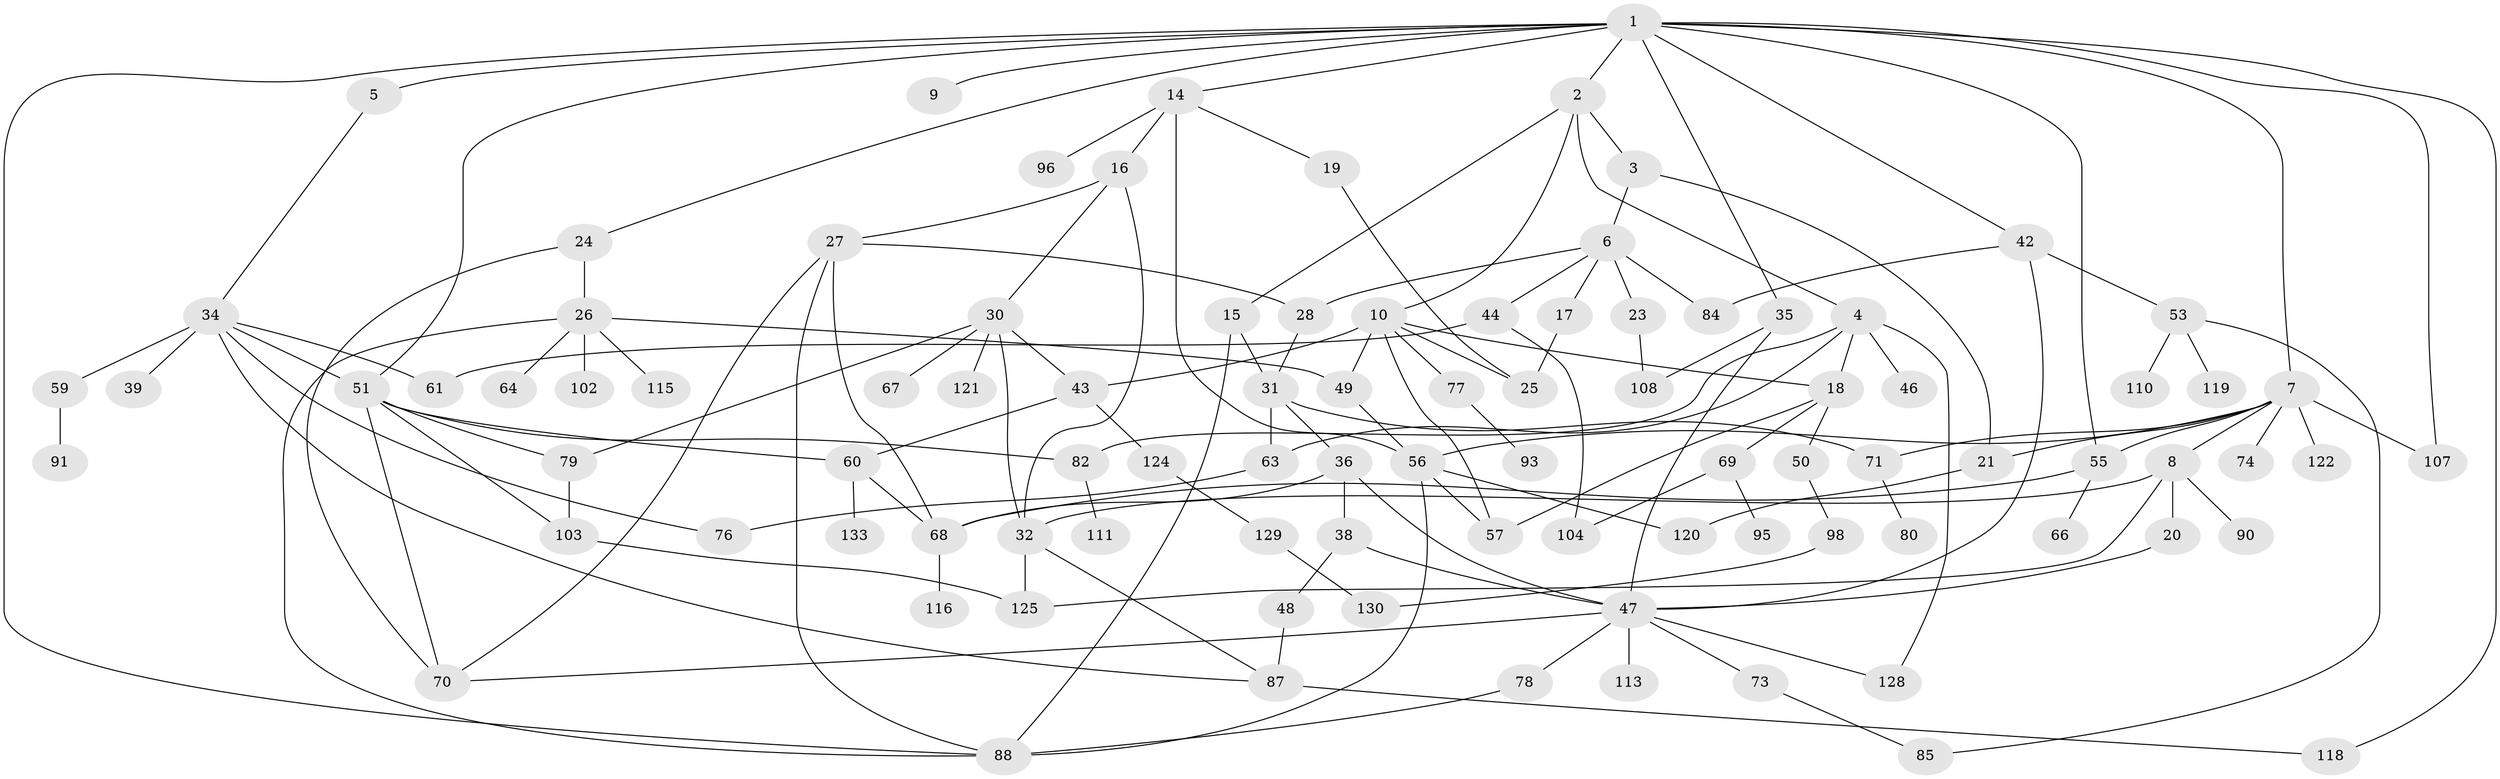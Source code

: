 // Generated by graph-tools (version 1.1) at 2025/51/02/27/25 19:51:40]
// undirected, 95 vertices, 146 edges
graph export_dot {
graph [start="1"]
  node [color=gray90,style=filled];
  1 [super="+12"];
  2;
  3;
  4 [super="+11"];
  5;
  6 [super="+13"];
  7 [super="+62"];
  8 [super="+22"];
  9;
  10 [super="+41"];
  14;
  15;
  16 [super="+29"];
  17;
  18 [super="+134"];
  19 [super="+40"];
  20;
  21 [super="+123"];
  23 [super="+33"];
  24;
  25 [super="+45"];
  26 [super="+112"];
  27 [super="+75"];
  28;
  30 [super="+37"];
  31 [super="+99"];
  32 [super="+127"];
  34 [super="+65"];
  35 [super="+52"];
  36 [super="+83"];
  38;
  39;
  42 [super="+86"];
  43 [super="+81"];
  44 [super="+54"];
  46;
  47 [super="+58"];
  48;
  49;
  50;
  51 [super="+72"];
  53 [super="+89"];
  55;
  56 [super="+100"];
  57;
  59;
  60 [super="+92"];
  61;
  63;
  64;
  66;
  67 [super="+132"];
  68;
  69 [super="+97"];
  70;
  71 [super="+114"];
  73 [super="+94"];
  74;
  76;
  77;
  78;
  79 [super="+101"];
  80;
  82 [super="+105"];
  84 [super="+131"];
  85 [super="+126"];
  87 [super="+117"];
  88 [super="+109"];
  90;
  91;
  93 [super="+106"];
  95;
  96;
  98;
  102;
  103;
  104;
  107;
  108;
  110;
  111;
  113;
  115;
  116;
  118;
  119;
  120;
  121;
  122;
  124;
  125;
  128;
  129;
  130;
  133;
  1 -- 2;
  1 -- 5;
  1 -- 7;
  1 -- 9;
  1 -- 14;
  1 -- 24;
  1 -- 35;
  1 -- 118;
  1 -- 88;
  1 -- 107;
  1 -- 51;
  1 -- 55;
  1 -- 42 [weight=2];
  2 -- 3;
  2 -- 4;
  2 -- 10;
  2 -- 15;
  3 -- 6;
  3 -- 21;
  4 -- 46;
  4 -- 63;
  4 -- 82;
  4 -- 128;
  4 -- 18;
  5 -- 34;
  6 -- 23;
  6 -- 28;
  6 -- 17;
  6 -- 44;
  6 -- 84;
  7 -- 8;
  7 -- 21;
  7 -- 71;
  7 -- 55;
  7 -- 122;
  7 -- 74;
  7 -- 107;
  7 -- 56;
  8 -- 20;
  8 -- 32;
  8 -- 125;
  8 -- 90;
  10 -- 57;
  10 -- 49;
  10 -- 25;
  10 -- 43;
  10 -- 77;
  10 -- 18;
  14 -- 16;
  14 -- 19;
  14 -- 56;
  14 -- 96;
  15 -- 31;
  15 -- 88;
  16 -- 27;
  16 -- 30;
  16 -- 32;
  17 -- 25;
  18 -- 50;
  18 -- 69;
  18 -- 57;
  19 -- 25;
  20 -- 47;
  21 -- 120;
  23 -- 108;
  24 -- 26;
  24 -- 70;
  26 -- 49;
  26 -- 64;
  26 -- 102;
  26 -- 88;
  26 -- 115;
  27 -- 68;
  27 -- 28;
  27 -- 88;
  27 -- 70;
  28 -- 31;
  30 -- 32;
  30 -- 67;
  30 -- 121;
  30 -- 79;
  30 -- 43;
  31 -- 36;
  31 -- 71;
  31 -- 63;
  32 -- 87;
  32 -- 125;
  34 -- 39;
  34 -- 59;
  34 -- 76;
  34 -- 61;
  34 -- 87;
  34 -- 51;
  35 -- 47;
  35 -- 108;
  36 -- 38;
  36 -- 47;
  36 -- 68;
  38 -- 48;
  38 -- 47;
  42 -- 53;
  42 -- 47;
  42 -- 84;
  43 -- 60;
  43 -- 124;
  44 -- 104;
  44 -- 61;
  47 -- 70;
  47 -- 113;
  47 -- 128;
  47 -- 73;
  47 -- 78;
  48 -- 87;
  49 -- 56;
  50 -- 98;
  51 -- 82;
  51 -- 70;
  51 -- 103;
  51 -- 60;
  51 -- 79;
  53 -- 110;
  53 -- 119;
  53 -- 85;
  55 -- 66;
  55 -- 68;
  56 -- 57;
  56 -- 88;
  56 -- 120;
  59 -- 91;
  60 -- 68;
  60 -- 133;
  63 -- 76;
  68 -- 116;
  69 -- 95;
  69 -- 104;
  71 -- 80;
  73 -- 85;
  77 -- 93;
  78 -- 88;
  79 -- 103;
  82 -- 111;
  87 -- 118;
  98 -- 130;
  103 -- 125;
  124 -- 129;
  129 -- 130;
}
